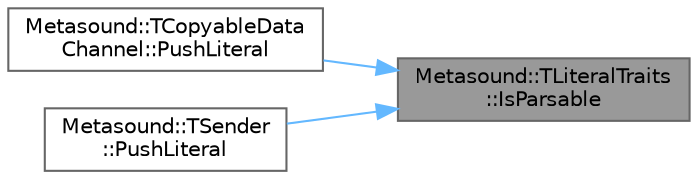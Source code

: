 digraph "Metasound::TLiteralTraits::IsParsable"
{
 // INTERACTIVE_SVG=YES
 // LATEX_PDF_SIZE
  bgcolor="transparent";
  edge [fontname=Helvetica,fontsize=10,labelfontname=Helvetica,labelfontsize=10];
  node [fontname=Helvetica,fontsize=10,shape=box,height=0.2,width=0.4];
  rankdir="RL";
  Node1 [id="Node000001",label="Metasound::TLiteralTraits\l::IsParsable",height=0.2,width=0.4,color="gray40", fillcolor="grey60", style="filled", fontcolor="black",tooltip="Determines if a constructor for the DataType exists which accepts an FOperatorSettings with the liter..."];
  Node1 -> Node2 [id="edge1_Node000001_Node000002",dir="back",color="steelblue1",style="solid",tooltip=" "];
  Node2 [id="Node000002",label="Metasound::TCopyableData\lChannel::PushLiteral",height=0.2,width=0.4,color="grey40", fillcolor="white", style="filled",URL="$d1/d88/classMetasound_1_1TCopyableDataChannel.html#ac87887f4f3614d31a339306aeb236024",tooltip=" "];
  Node1 -> Node3 [id="edge2_Node000001_Node000003",dir="back",color="steelblue1",style="solid",tooltip=" "];
  Node3 [id="Node000003",label="Metasound::TSender\l::PushLiteral",height=0.2,width=0.4,color="grey40", fillcolor="white", style="filled",URL="$d0/dc7/classMetasound_1_1TSender.html#a8cb8f958c31dce55bb4179625f23ea38",tooltip=" "];
}
